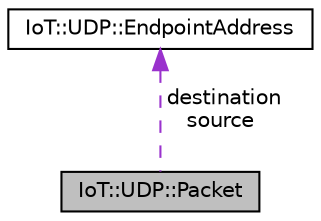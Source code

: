 digraph "IoT::UDP::Packet"
{
 // LATEX_PDF_SIZE
  edge [fontname="Helvetica",fontsize="10",labelfontname="Helvetica",labelfontsize="10"];
  node [fontname="Helvetica",fontsize="10",shape=record];
  Node1 [label="IoT::UDP::Packet",height=0.2,width=0.4,color="black", fillcolor="grey75", style="filled", fontcolor="black",tooltip="A UDP packet."];
  Node2 -> Node1 [dir="back",color="darkorchid3",fontsize="10",style="dashed",label=" destination\nsource" ,fontname="Helvetica"];
  Node2 [label="IoT::UDP::EndpointAddress",height=0.2,width=0.4,color="black", fillcolor="white", style="filled",URL="$structIoT_1_1UDP_1_1EndpointAddress.html",tooltip="A UDP endpoint address consisting of IP address and port number."];
}
